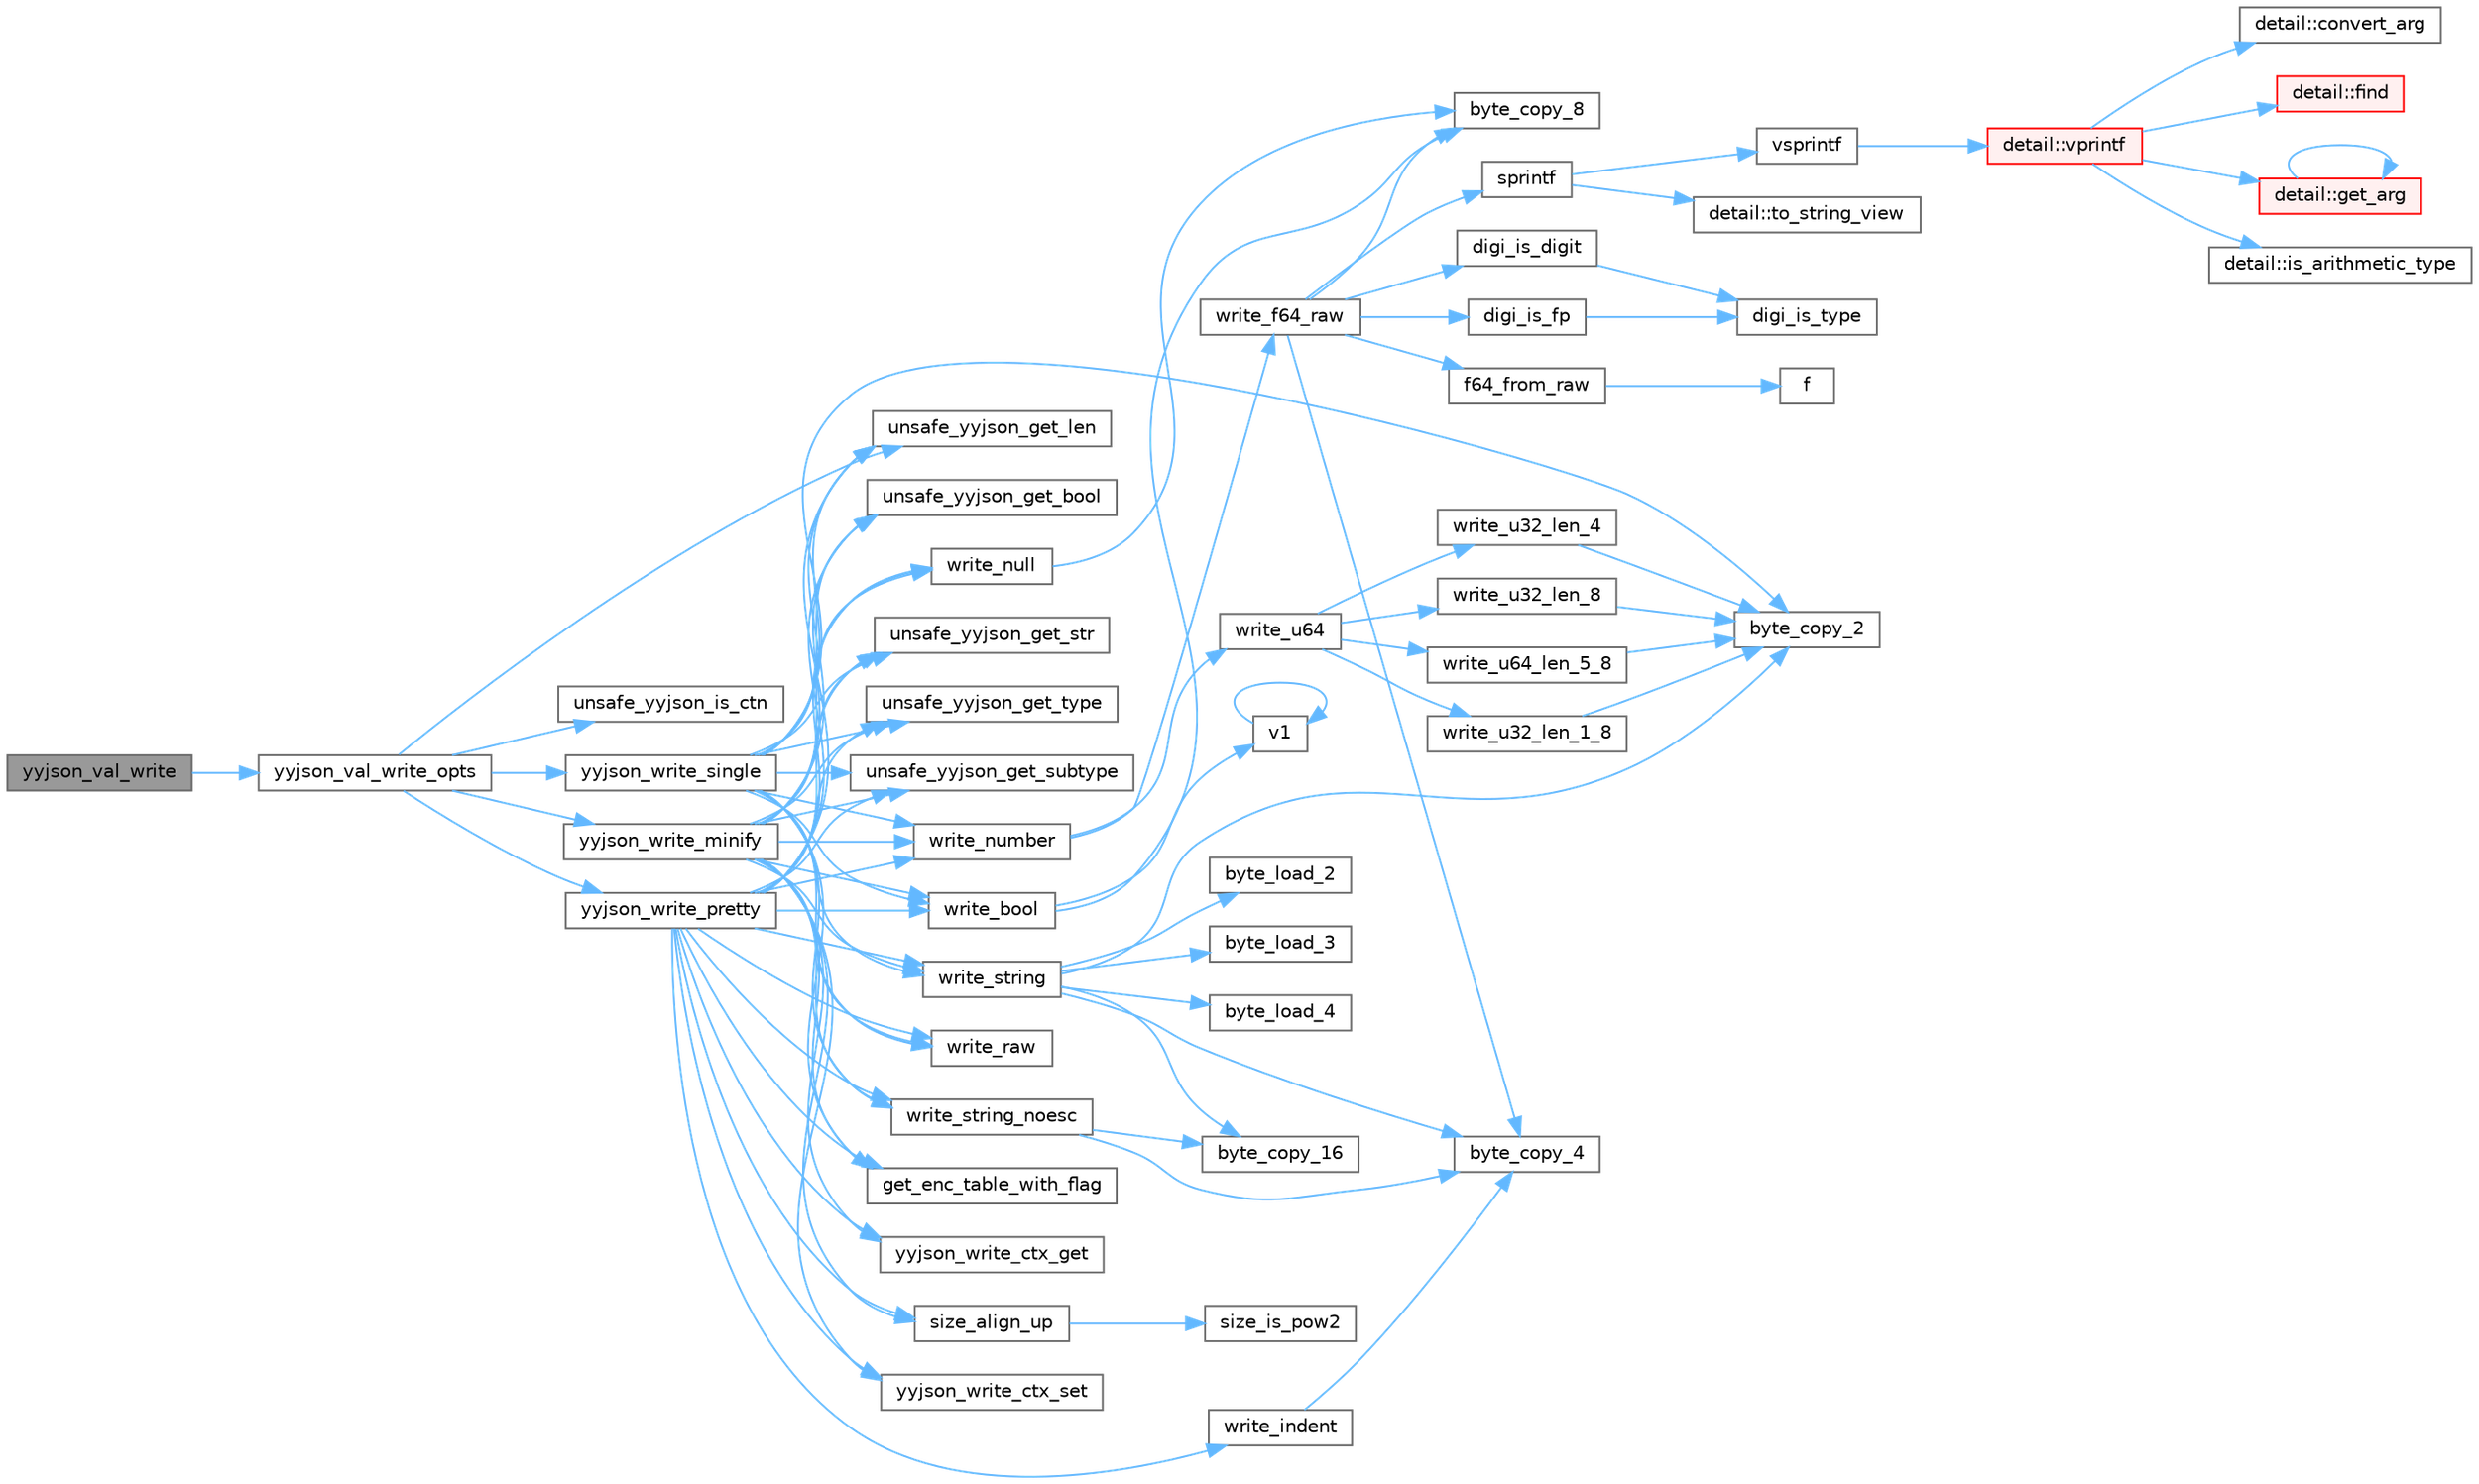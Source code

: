 digraph "yyjson_val_write"
{
 // LATEX_PDF_SIZE
  bgcolor="transparent";
  edge [fontname=Helvetica,fontsize=10,labelfontname=Helvetica,labelfontsize=10];
  node [fontname=Helvetica,fontsize=10,shape=box,height=0.2,width=0.4];
  rankdir="LR";
  Node1 [id="Node000001",label="yyjson_val_write",height=0.2,width=0.4,color="gray40", fillcolor="grey60", style="filled", fontcolor="black",tooltip=" "];
  Node1 -> Node2 [id="edge92_Node000001_Node000002",color="steelblue1",style="solid",tooltip=" "];
  Node2 [id="Node000002",label="yyjson_val_write_opts",height=0.2,width=0.4,color="grey40", fillcolor="white", style="filled",URL="$yyjson_8c.html#ad44cafd6e2d11074f3cdf221a3d8da89",tooltip=" "];
  Node2 -> Node3 [id="edge93_Node000002_Node000003",color="steelblue1",style="solid",tooltip=" "];
  Node3 [id="Node000003",label="unsafe_yyjson_get_len",height=0.2,width=0.4,color="grey40", fillcolor="white", style="filled",URL="$yyjson_8h.html#a445bf8a7f9981e4797bf95db944ddf8f",tooltip=" "];
  Node2 -> Node4 [id="edge94_Node000002_Node000004",color="steelblue1",style="solid",tooltip=" "];
  Node4 [id="Node000004",label="unsafe_yyjson_is_ctn",height=0.2,width=0.4,color="grey40", fillcolor="white", style="filled",URL="$yyjson_8h.html#afe1e8995e63d29297d569c4a848bf5a2",tooltip=" "];
  Node2 -> Node5 [id="edge95_Node000002_Node000005",color="steelblue1",style="solid",tooltip=" "];
  Node5 [id="Node000005",label="yyjson_write_minify",height=0.2,width=0.4,color="grey40", fillcolor="white", style="filled",URL="$yyjson_8c.html#a7b5b8dcf2347df43d4614aba6c880475",tooltip=" "];
  Node5 -> Node6 [id="edge96_Node000005_Node000006",color="steelblue1",style="solid",tooltip=" "];
  Node6 [id="Node000006",label="get_enc_table_with_flag",height=0.2,width=0.4,color="grey40", fillcolor="white", style="filled",URL="$yyjson_8c.html#a4b810e39a1c70f479ea48f4b6be239b0",tooltip=" "];
  Node5 -> Node7 [id="edge97_Node000005_Node000007",color="steelblue1",style="solid",tooltip=" "];
  Node7 [id="Node000007",label="size_align_up",height=0.2,width=0.4,color="grey40", fillcolor="white", style="filled",URL="$yyjson_8c.html#aee0ecba3f0e01a145a4bd084c40b53b6",tooltip=" "];
  Node7 -> Node8 [id="edge98_Node000007_Node000008",color="steelblue1",style="solid",tooltip=" "];
  Node8 [id="Node000008",label="size_is_pow2",height=0.2,width=0.4,color="grey40", fillcolor="white", style="filled",URL="$yyjson_8c.html#a9c435a75a5fc566d5382ba2646704a18",tooltip=" "];
  Node5 -> Node9 [id="edge99_Node000005_Node000009",color="steelblue1",style="solid",tooltip=" "];
  Node9 [id="Node000009",label="unsafe_yyjson_get_bool",height=0.2,width=0.4,color="grey40", fillcolor="white", style="filled",URL="$yyjson_8h.html#a3ef8c1e13a7f67eead2d945125769f90",tooltip=" "];
  Node5 -> Node3 [id="edge100_Node000005_Node000003",color="steelblue1",style="solid",tooltip=" "];
  Node5 -> Node10 [id="edge101_Node000005_Node000010",color="steelblue1",style="solid",tooltip=" "];
  Node10 [id="Node000010",label="unsafe_yyjson_get_str",height=0.2,width=0.4,color="grey40", fillcolor="white", style="filled",URL="$yyjson_8h.html#a879b3c14194afd5b60d663640998c020",tooltip=" "];
  Node5 -> Node11 [id="edge102_Node000005_Node000011",color="steelblue1",style="solid",tooltip=" "];
  Node11 [id="Node000011",label="unsafe_yyjson_get_subtype",height=0.2,width=0.4,color="grey40", fillcolor="white", style="filled",URL="$yyjson_8h.html#a735848e46f26bfe3dfb333c7f890205e",tooltip=" "];
  Node5 -> Node12 [id="edge103_Node000005_Node000012",color="steelblue1",style="solid",tooltip=" "];
  Node12 [id="Node000012",label="unsafe_yyjson_get_type",height=0.2,width=0.4,color="grey40", fillcolor="white", style="filled",URL="$yyjson_8h.html#a25aa2b2a33dccb9af7da4576b3cbe6ab",tooltip=" "];
  Node5 -> Node13 [id="edge104_Node000005_Node000013",color="steelblue1",style="solid",tooltip=" "];
  Node13 [id="Node000013",label="write_bool",height=0.2,width=0.4,color="grey40", fillcolor="white", style="filled",URL="$yyjson_8c.html#a8f48aafc5963521f3da75e2448f0d084",tooltip=" "];
  Node13 -> Node14 [id="edge105_Node000013_Node000014",color="steelblue1",style="solid",tooltip=" "];
  Node14 [id="Node000014",label="byte_copy_8",height=0.2,width=0.4,color="grey40", fillcolor="white", style="filled",URL="$yyjson_8c.html#a03dd49c937c12d9a85deaac184d25eb9",tooltip=" "];
  Node13 -> Node15 [id="edge106_Node000013_Node000015",color="steelblue1",style="solid",tooltip=" "];
  Node15 [id="Node000015",label="v1",height=0.2,width=0.4,color="grey40", fillcolor="white", style="filled",URL="$_tutorial___reshape_mat2_vec_8cpp.html#a10bd710692c91bc238f2e1da77730678",tooltip=" "];
  Node15 -> Node15 [id="edge107_Node000015_Node000015",color="steelblue1",style="solid",tooltip=" "];
  Node5 -> Node16 [id="edge108_Node000005_Node000016",color="steelblue1",style="solid",tooltip=" "];
  Node16 [id="Node000016",label="write_null",height=0.2,width=0.4,color="grey40", fillcolor="white", style="filled",URL="$yyjson_8c.html#a9ab2502373a7c2ad7decc10b76c47043",tooltip=" "];
  Node16 -> Node14 [id="edge109_Node000016_Node000014",color="steelblue1",style="solid",tooltip=" "];
  Node5 -> Node17 [id="edge110_Node000005_Node000017",color="steelblue1",style="solid",tooltip=" "];
  Node17 [id="Node000017",label="write_number",height=0.2,width=0.4,color="grey40", fillcolor="white", style="filled",URL="$yyjson_8c.html#a7a6eb98c82d060a1b4b1b25ae9169770",tooltip=" "];
  Node17 -> Node18 [id="edge111_Node000017_Node000018",color="steelblue1",style="solid",tooltip=" "];
  Node18 [id="Node000018",label="write_f64_raw",height=0.2,width=0.4,color="grey40", fillcolor="white", style="filled",URL="$yyjson_8c.html#a429024eddbd3335464adf309aef2db7f",tooltip=" "];
  Node18 -> Node19 [id="edge112_Node000018_Node000019",color="steelblue1",style="solid",tooltip=" "];
  Node19 [id="Node000019",label="byte_copy_4",height=0.2,width=0.4,color="grey40", fillcolor="white", style="filled",URL="$yyjson_8c.html#a98219967baeab34ab615b4ccda0df146",tooltip=" "];
  Node18 -> Node14 [id="edge113_Node000018_Node000014",color="steelblue1",style="solid",tooltip=" "];
  Node18 -> Node20 [id="edge114_Node000018_Node000020",color="steelblue1",style="solid",tooltip=" "];
  Node20 [id="Node000020",label="digi_is_digit",height=0.2,width=0.4,color="grey40", fillcolor="white", style="filled",URL="$yyjson_8c.html#ac16e36c200b16a17041aac1ed37276d7",tooltip=" "];
  Node20 -> Node21 [id="edge115_Node000020_Node000021",color="steelblue1",style="solid",tooltip=" "];
  Node21 [id="Node000021",label="digi_is_type",height=0.2,width=0.4,color="grey40", fillcolor="white", style="filled",URL="$yyjson_8c.html#aae236fd488306e08c5844189ad6d6570",tooltip=" "];
  Node18 -> Node22 [id="edge116_Node000018_Node000022",color="steelblue1",style="solid",tooltip=" "];
  Node22 [id="Node000022",label="digi_is_fp",height=0.2,width=0.4,color="grey40", fillcolor="white", style="filled",URL="$yyjson_8c.html#ac38bca46c8cbb1107ca4188d2eb4fcbe",tooltip=" "];
  Node22 -> Node21 [id="edge117_Node000022_Node000021",color="steelblue1",style="solid",tooltip=" "];
  Node18 -> Node23 [id="edge118_Node000018_Node000023",color="steelblue1",style="solid",tooltip=" "];
  Node23 [id="Node000023",label="f64_from_raw",height=0.2,width=0.4,color="grey40", fillcolor="white", style="filled",URL="$yyjson_8c.html#a7d61d2afe6fefb1935af9086d95ee8a8",tooltip=" "];
  Node23 -> Node24 [id="edge119_Node000023_Node000024",color="steelblue1",style="solid",tooltip=" "];
  Node24 [id="Node000024",label="f",height=0.2,width=0.4,color="grey40", fillcolor="white", style="filled",URL="$cxx11__tensor__map_8cpp.html#a7f507fea02198f6cb81c86640c7b1a4e",tooltip=" "];
  Node18 -> Node25 [id="edge120_Node000018_Node000025",color="steelblue1",style="solid",tooltip=" "];
  Node25 [id="Node000025",label="sprintf",height=0.2,width=0.4,color="grey40", fillcolor="white", style="filled",URL="$printf_8h.html#aa7d2e7e454d3fe606a71504a119dc894",tooltip=" "];
  Node25 -> Node26 [id="edge121_Node000025_Node000026",color="steelblue1",style="solid",tooltip=" "];
  Node26 [id="Node000026",label="detail::to_string_view",height=0.2,width=0.4,color="grey40", fillcolor="white", style="filled",URL="$namespacedetail.html#abeae79fa3e1eded2d8fbd56cc9f0960e",tooltip=" "];
  Node25 -> Node27 [id="edge122_Node000025_Node000027",color="steelblue1",style="solid",tooltip=" "];
  Node27 [id="Node000027",label="vsprintf",height=0.2,width=0.4,color="grey40", fillcolor="white", style="filled",URL="$printf_8h.html#a5e1075a6c1fce5050424f97a2fac648f",tooltip=" "];
  Node27 -> Node28 [id="edge123_Node000027_Node000028",color="steelblue1",style="solid",tooltip=" "];
  Node28 [id="Node000028",label="detail::vprintf",height=0.2,width=0.4,color="red", fillcolor="#FFF0F0", style="filled",URL="$namespacedetail.html#a1c8c2218e4c822aa8f743fb9c573717f",tooltip=" "];
  Node28 -> Node29 [id="edge124_Node000028_Node000029",color="steelblue1",style="solid",tooltip=" "];
  Node29 [id="Node000029",label="detail::convert_arg",height=0.2,width=0.4,color="grey40", fillcolor="white", style="filled",URL="$namespacedetail.html#a03c11572c9a664266d6925f327dec7f3",tooltip=" "];
  Node28 -> Node30 [id="edge125_Node000028_Node000030",color="steelblue1",style="solid",tooltip=" "];
  Node30 [id="Node000030",label="detail::find",height=0.2,width=0.4,color="red", fillcolor="#FFF0F0", style="filled",URL="$namespacedetail.html#a6b71952fab3dc32f3edb2c3e9811d8d9",tooltip=" "];
  Node28 -> Node32 [id="edge126_Node000028_Node000032",color="steelblue1",style="solid",tooltip=" "];
  Node32 [id="Node000032",label="detail::get_arg",height=0.2,width=0.4,color="red", fillcolor="#FFF0F0", style="filled",URL="$namespacedetail.html#a342ef250e45bd09b2ef666b6fae1c355",tooltip=" "];
  Node32 -> Node32 [id="edge127_Node000032_Node000032",color="steelblue1",style="solid",tooltip=" "];
  Node28 -> Node34 [id="edge128_Node000028_Node000034",color="steelblue1",style="solid",tooltip=" "];
  Node34 [id="Node000034",label="detail::is_arithmetic_type",height=0.2,width=0.4,color="grey40", fillcolor="white", style="filled",URL="$namespacedetail.html#a802c50a56a3495fdab6020b375ba1389",tooltip=" "];
  Node17 -> Node55 [id="edge129_Node000017_Node000055",color="steelblue1",style="solid",tooltip=" "];
  Node55 [id="Node000055",label="write_u64",height=0.2,width=0.4,color="grey40", fillcolor="white", style="filled",URL="$yyjson_8c.html#aa2f06c8a20b378eb29cfe95d0af5c95e",tooltip=" "];
  Node55 -> Node56 [id="edge130_Node000055_Node000056",color="steelblue1",style="solid",tooltip=" "];
  Node56 [id="Node000056",label="write_u32_len_1_8",height=0.2,width=0.4,color="grey40", fillcolor="white", style="filled",URL="$yyjson_8c.html#a5a7d8b8a37067ca47adb0b419814ef9a",tooltip=" "];
  Node56 -> Node57 [id="edge131_Node000056_Node000057",color="steelblue1",style="solid",tooltip=" "];
  Node57 [id="Node000057",label="byte_copy_2",height=0.2,width=0.4,color="grey40", fillcolor="white", style="filled",URL="$yyjson_8c.html#ac6a11726824f52b6413a67488f5a3152",tooltip=" "];
  Node55 -> Node58 [id="edge132_Node000055_Node000058",color="steelblue1",style="solid",tooltip=" "];
  Node58 [id="Node000058",label="write_u32_len_4",height=0.2,width=0.4,color="grey40", fillcolor="white", style="filled",URL="$yyjson_8c.html#ae5ef2b18cbf8ab8c261b23aab6d3bea3",tooltip=" "];
  Node58 -> Node57 [id="edge133_Node000058_Node000057",color="steelblue1",style="solid",tooltip=" "];
  Node55 -> Node59 [id="edge134_Node000055_Node000059",color="steelblue1",style="solid",tooltip=" "];
  Node59 [id="Node000059",label="write_u32_len_8",height=0.2,width=0.4,color="grey40", fillcolor="white", style="filled",URL="$yyjson_8c.html#ab1d9fcbafc860e770ed5aa9fc70577fc",tooltip=" "];
  Node59 -> Node57 [id="edge135_Node000059_Node000057",color="steelblue1",style="solid",tooltip=" "];
  Node55 -> Node60 [id="edge136_Node000055_Node000060",color="steelblue1",style="solid",tooltip=" "];
  Node60 [id="Node000060",label="write_u64_len_5_8",height=0.2,width=0.4,color="grey40", fillcolor="white", style="filled",URL="$yyjson_8c.html#a5b33c978167aa4a5c34d27715c133757",tooltip=" "];
  Node60 -> Node57 [id="edge137_Node000060_Node000057",color="steelblue1",style="solid",tooltip=" "];
  Node5 -> Node61 [id="edge138_Node000005_Node000061",color="steelblue1",style="solid",tooltip=" "];
  Node61 [id="Node000061",label="write_raw",height=0.2,width=0.4,color="grey40", fillcolor="white", style="filled",URL="$yyjson_8c.html#a595a43099038f73ab0af2b4209b1f0fd",tooltip=" "];
  Node5 -> Node62 [id="edge139_Node000005_Node000062",color="steelblue1",style="solid",tooltip=" "];
  Node62 [id="Node000062",label="write_string",height=0.2,width=0.4,color="grey40", fillcolor="white", style="filled",URL="$yyjson_8c.html#a1aadf662e6fc22a6419db27146e38472",tooltip=" "];
  Node62 -> Node63 [id="edge140_Node000062_Node000063",color="steelblue1",style="solid",tooltip=" "];
  Node63 [id="Node000063",label="byte_copy_16",height=0.2,width=0.4,color="grey40", fillcolor="white", style="filled",URL="$yyjson_8c.html#a1720d43cc1ae5984a4e5751dbe7301a0",tooltip=" "];
  Node62 -> Node57 [id="edge141_Node000062_Node000057",color="steelblue1",style="solid",tooltip=" "];
  Node62 -> Node19 [id="edge142_Node000062_Node000019",color="steelblue1",style="solid",tooltip=" "];
  Node62 -> Node64 [id="edge143_Node000062_Node000064",color="steelblue1",style="solid",tooltip=" "];
  Node64 [id="Node000064",label="byte_load_2",height=0.2,width=0.4,color="grey40", fillcolor="white", style="filled",URL="$yyjson_8c.html#abd106e94ebb52b1b9c0e79e2246f24bd",tooltip=" "];
  Node62 -> Node65 [id="edge144_Node000062_Node000065",color="steelblue1",style="solid",tooltip=" "];
  Node65 [id="Node000065",label="byte_load_3",height=0.2,width=0.4,color="grey40", fillcolor="white", style="filled",URL="$yyjson_8c.html#a31005a45113248534b4ae663dc0a85f3",tooltip=" "];
  Node62 -> Node66 [id="edge145_Node000062_Node000066",color="steelblue1",style="solid",tooltip=" "];
  Node66 [id="Node000066",label="byte_load_4",height=0.2,width=0.4,color="grey40", fillcolor="white", style="filled",URL="$yyjson_8c.html#a87c460a03bebacd0dcdad97440488c2b",tooltip=" "];
  Node5 -> Node67 [id="edge146_Node000005_Node000067",color="steelblue1",style="solid",tooltip=" "];
  Node67 [id="Node000067",label="write_string_noesc",height=0.2,width=0.4,color="grey40", fillcolor="white", style="filled",URL="$yyjson_8c.html#ab1d27351bed7d1f6f632f75dcf9846de",tooltip=" "];
  Node67 -> Node63 [id="edge147_Node000067_Node000063",color="steelblue1",style="solid",tooltip=" "];
  Node67 -> Node19 [id="edge148_Node000067_Node000019",color="steelblue1",style="solid",tooltip=" "];
  Node5 -> Node68 [id="edge149_Node000005_Node000068",color="steelblue1",style="solid",tooltip=" "];
  Node68 [id="Node000068",label="yyjson_write_ctx_get",height=0.2,width=0.4,color="grey40", fillcolor="white", style="filled",URL="$yyjson_8c.html#a4cf9be968e5aeb4fcab3b5e69e4fc16a",tooltip=" "];
  Node5 -> Node69 [id="edge150_Node000005_Node000069",color="steelblue1",style="solid",tooltip=" "];
  Node69 [id="Node000069",label="yyjson_write_ctx_set",height=0.2,width=0.4,color="grey40", fillcolor="white", style="filled",URL="$yyjson_8c.html#a6c3d75b90a9781ea82eed3f3c6b8bd50",tooltip=" "];
  Node2 -> Node70 [id="edge151_Node000002_Node000070",color="steelblue1",style="solid",tooltip=" "];
  Node70 [id="Node000070",label="yyjson_write_pretty",height=0.2,width=0.4,color="grey40", fillcolor="white", style="filled",URL="$yyjson_8c.html#a0bff42b5e803c820afd0c4c539578840",tooltip=" "];
  Node70 -> Node6 [id="edge152_Node000070_Node000006",color="steelblue1",style="solid",tooltip=" "];
  Node70 -> Node7 [id="edge153_Node000070_Node000007",color="steelblue1",style="solid",tooltip=" "];
  Node70 -> Node9 [id="edge154_Node000070_Node000009",color="steelblue1",style="solid",tooltip=" "];
  Node70 -> Node3 [id="edge155_Node000070_Node000003",color="steelblue1",style="solid",tooltip=" "];
  Node70 -> Node10 [id="edge156_Node000070_Node000010",color="steelblue1",style="solid",tooltip=" "];
  Node70 -> Node11 [id="edge157_Node000070_Node000011",color="steelblue1",style="solid",tooltip=" "];
  Node70 -> Node12 [id="edge158_Node000070_Node000012",color="steelblue1",style="solid",tooltip=" "];
  Node70 -> Node13 [id="edge159_Node000070_Node000013",color="steelblue1",style="solid",tooltip=" "];
  Node70 -> Node71 [id="edge160_Node000070_Node000071",color="steelblue1",style="solid",tooltip=" "];
  Node71 [id="Node000071",label="write_indent",height=0.2,width=0.4,color="grey40", fillcolor="white", style="filled",URL="$yyjson_8c.html#ac6e21689f9ccf3981672a321d7d02e47",tooltip=" "];
  Node71 -> Node19 [id="edge161_Node000071_Node000019",color="steelblue1",style="solid",tooltip=" "];
  Node70 -> Node16 [id="edge162_Node000070_Node000016",color="steelblue1",style="solid",tooltip=" "];
  Node70 -> Node17 [id="edge163_Node000070_Node000017",color="steelblue1",style="solid",tooltip=" "];
  Node70 -> Node61 [id="edge164_Node000070_Node000061",color="steelblue1",style="solid",tooltip=" "];
  Node70 -> Node62 [id="edge165_Node000070_Node000062",color="steelblue1",style="solid",tooltip=" "];
  Node70 -> Node67 [id="edge166_Node000070_Node000067",color="steelblue1",style="solid",tooltip=" "];
  Node70 -> Node68 [id="edge167_Node000070_Node000068",color="steelblue1",style="solid",tooltip=" "];
  Node70 -> Node69 [id="edge168_Node000070_Node000069",color="steelblue1",style="solid",tooltip=" "];
  Node2 -> Node72 [id="edge169_Node000002_Node000072",color="steelblue1",style="solid",tooltip=" "];
  Node72 [id="Node000072",label="yyjson_write_single",height=0.2,width=0.4,color="grey40", fillcolor="white", style="filled",URL="$yyjson_8c.html#a083e9d39ef4daa8ddc5c6474ccf5e468",tooltip=" "];
  Node72 -> Node57 [id="edge170_Node000072_Node000057",color="steelblue1",style="solid",tooltip=" "];
  Node72 -> Node6 [id="edge171_Node000072_Node000006",color="steelblue1",style="solid",tooltip=" "];
  Node72 -> Node9 [id="edge172_Node000072_Node000009",color="steelblue1",style="solid",tooltip=" "];
  Node72 -> Node3 [id="edge173_Node000072_Node000003",color="steelblue1",style="solid",tooltip=" "];
  Node72 -> Node10 [id="edge174_Node000072_Node000010",color="steelblue1",style="solid",tooltip=" "];
  Node72 -> Node11 [id="edge175_Node000072_Node000011",color="steelblue1",style="solid",tooltip=" "];
  Node72 -> Node12 [id="edge176_Node000072_Node000012",color="steelblue1",style="solid",tooltip=" "];
  Node72 -> Node13 [id="edge177_Node000072_Node000013",color="steelblue1",style="solid",tooltip=" "];
  Node72 -> Node16 [id="edge178_Node000072_Node000016",color="steelblue1",style="solid",tooltip=" "];
  Node72 -> Node17 [id="edge179_Node000072_Node000017",color="steelblue1",style="solid",tooltip=" "];
  Node72 -> Node61 [id="edge180_Node000072_Node000061",color="steelblue1",style="solid",tooltip=" "];
  Node72 -> Node62 [id="edge181_Node000072_Node000062",color="steelblue1",style="solid",tooltip=" "];
  Node72 -> Node67 [id="edge182_Node000072_Node000067",color="steelblue1",style="solid",tooltip=" "];
}
